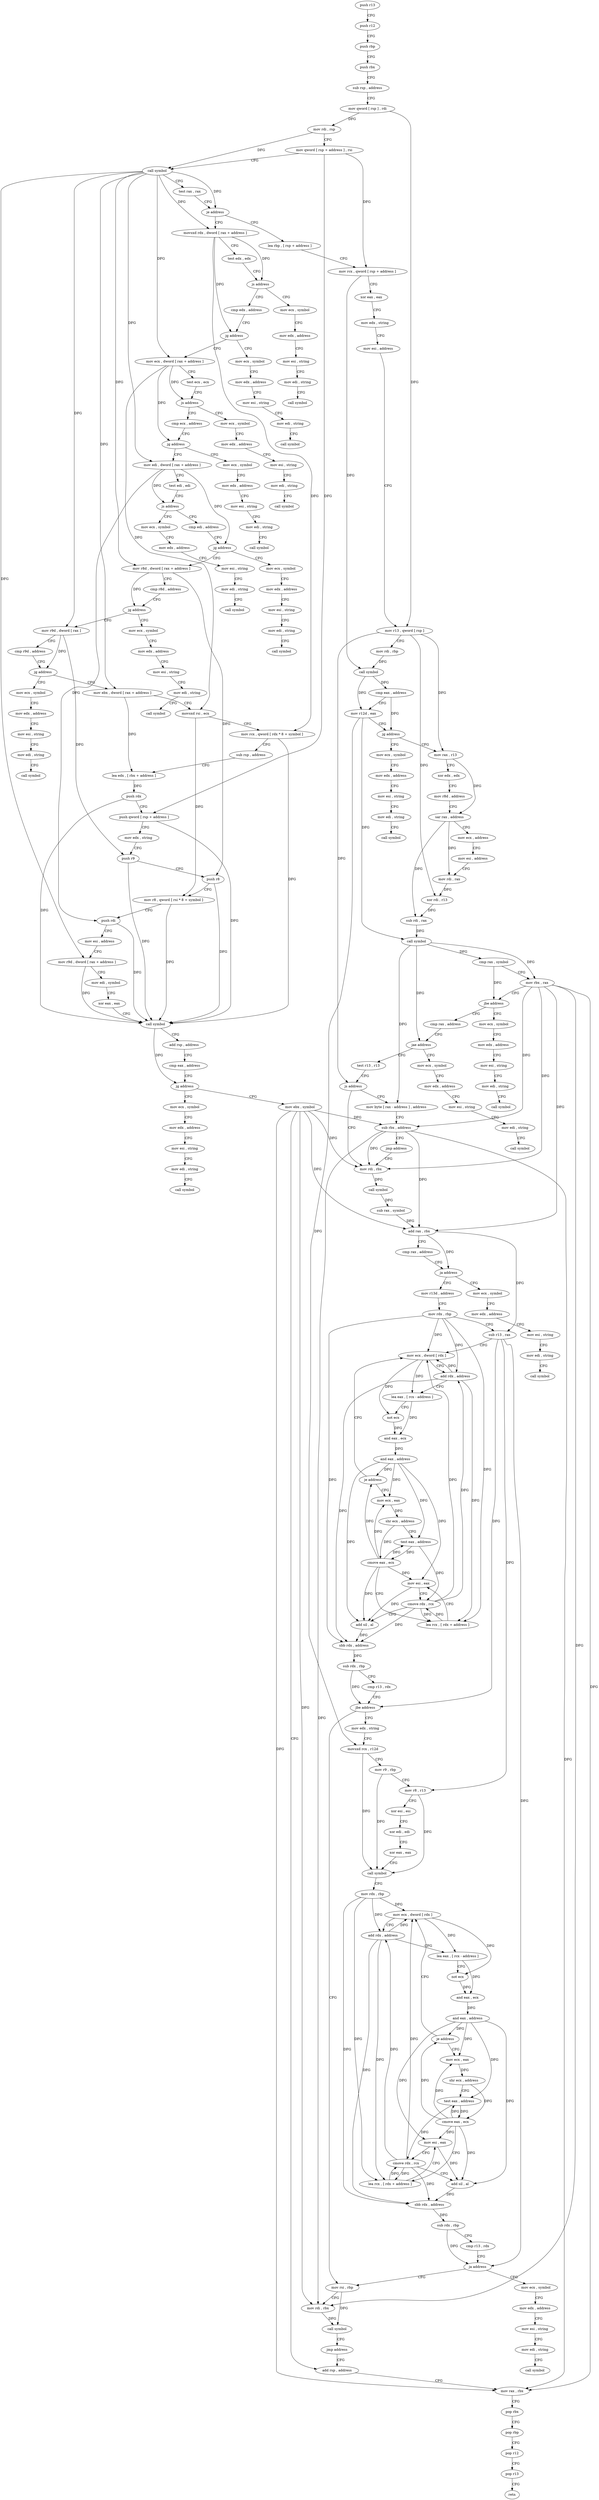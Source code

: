 digraph "func" {
"4251216" [label = "push r13" ]
"4251218" [label = "push r12" ]
"4251220" [label = "push rbp" ]
"4251221" [label = "push rbx" ]
"4251222" [label = "sub rsp , address" ]
"4251226" [label = "mov qword [ rsp ] , rdi" ]
"4251230" [label = "mov rdi , rsp" ]
"4251233" [label = "mov qword [ rsp + address ] , rsi" ]
"4251238" [label = "call symbol" ]
"4251243" [label = "test rax , rax" ]
"4251246" [label = "je address" ]
"4251448" [label = "lea rbp , [ rsp + address ]" ]
"4251252" [label = "movsxd rdx , dword [ rax + address ]" ]
"4251453" [label = "mov rcx , qword [ rsp + address ]" ]
"4251458" [label = "xor eax , eax" ]
"4251460" [label = "mov edx , string" ]
"4251465" [label = "mov esi , address" ]
"4251470" [label = "mov r13 , qword [ rsp ]" ]
"4251474" [label = "mov rdi , rbp" ]
"4251477" [label = "call symbol" ]
"4251482" [label = "cmp eax , address" ]
"4251485" [label = "mov r12d , eax" ]
"4251488" [label = "jg address" ]
"4252065" [label = "mov ecx , symbol" ]
"4251494" [label = "mov rax , r13" ]
"4251256" [label = "test edx , edx" ]
"4251258" [label = "js address" ]
"4252015" [label = "mov ecx , symbol" ]
"4251264" [label = "cmp edx , address" ]
"4252070" [label = "mov edx , address" ]
"4252075" [label = "mov esi , string" ]
"4252080" [label = "mov edi , string" ]
"4252085" [label = "call symbol" ]
"4251497" [label = "xor edx , edx" ]
"4251499" [label = "mov r8d , address" ]
"4251505" [label = "sar rax , address" ]
"4251509" [label = "mov ecx , address" ]
"4251514" [label = "mov esi , address" ]
"4251519" [label = "mov rdi , rax" ]
"4251522" [label = "xor rdi , r13" ]
"4251525" [label = "sub rdi , rax" ]
"4251528" [label = "call symbol" ]
"4251533" [label = "cmp rax , symbol" ]
"4251539" [label = "mov rbx , rax" ]
"4251542" [label = "jbe address" ]
"4252115" [label = "mov ecx , symbol" ]
"4251548" [label = "cmp rax , address" ]
"4252020" [label = "mov edx , address" ]
"4252025" [label = "mov esi , string" ]
"4252030" [label = "mov edi , string" ]
"4252035" [label = "call symbol" ]
"4251267" [label = "jg address" ]
"4251990" [label = "mov ecx , symbol" ]
"4251273" [label = "mov ecx , dword [ rax + address ]" ]
"4252120" [label = "mov edx , address" ]
"4252125" [label = "mov esi , string" ]
"4252130" [label = "mov edi , string" ]
"4252135" [label = "call symbol" ]
"4251554" [label = "jae address" ]
"4252090" [label = "mov ecx , symbol" ]
"4251560" [label = "test r13 , r13" ]
"4251995" [label = "mov edx , address" ]
"4252000" [label = "mov esi , string" ]
"4252005" [label = "mov edi , string" ]
"4252010" [label = "call symbol" ]
"4251276" [label = "test ecx , ecx" ]
"4251278" [label = "js address" ]
"4251965" [label = "mov ecx , symbol" ]
"4251284" [label = "cmp ecx , address" ]
"4252095" [label = "mov edx , address" ]
"4252100" [label = "mov esi , string" ]
"4252105" [label = "mov edi , string" ]
"4252110" [label = "call symbol" ]
"4251563" [label = "js address" ]
"4251688" [label = "mov byte [ rax - address ] , address" ]
"4251565" [label = "mov rdi , rbx" ]
"4251970" [label = "mov edx , address" ]
"4251975" [label = "mov esi , string" ]
"4251980" [label = "mov edi , string" ]
"4251985" [label = "call symbol" ]
"4251287" [label = "jg address" ]
"4251940" [label = "mov ecx , symbol" ]
"4251293" [label = "mov edi , dword [ rax + address ]" ]
"4251692" [label = "sub rbx , address" ]
"4251696" [label = "jmp address" ]
"4251568" [label = "call symbol" ]
"4251573" [label = "sub rax , symbol" ]
"4251579" [label = "add rax , rbx" ]
"4251582" [label = "cmp rax , address" ]
"4251588" [label = "ja address" ]
"4252040" [label = "mov ecx , symbol" ]
"4251594" [label = "mov r13d , address" ]
"4251945" [label = "mov edx , address" ]
"4251950" [label = "mov esi , string" ]
"4251955" [label = "mov edi , string" ]
"4251960" [label = "call symbol" ]
"4251296" [label = "test edi , edi" ]
"4251298" [label = "js address" ]
"4251915" [label = "mov ecx , symbol" ]
"4251304" [label = "cmp edi , address" ]
"4252045" [label = "mov edx , address" ]
"4252050" [label = "mov esi , string" ]
"4252055" [label = "mov edi , string" ]
"4252060" [label = "call symbol" ]
"4251600" [label = "mov rdx , rbp" ]
"4251603" [label = "sub r13 , rax" ]
"4251606" [label = "mov ecx , dword [ rdx ]" ]
"4251920" [label = "mov edx , address" ]
"4251925" [label = "mov esi , string" ]
"4251930" [label = "mov edi , string" ]
"4251935" [label = "call symbol" ]
"4251307" [label = "jg address" ]
"4251890" [label = "mov ecx , symbol" ]
"4251313" [label = "mov r8d , dword [ rax + address ]" ]
"4251608" [label = "add rdx , address" ]
"4251612" [label = "lea eax , [ rcx - address ]" ]
"4251618" [label = "not ecx" ]
"4251620" [label = "and eax , ecx" ]
"4251622" [label = "and eax , address" ]
"4251627" [label = "je address" ]
"4251629" [label = "mov ecx , eax" ]
"4251631" [label = "shr ecx , address" ]
"4251634" [label = "test eax , address" ]
"4251639" [label = "cmove eax , ecx" ]
"4251642" [label = "lea rcx , [ rdx + address ]" ]
"4251646" [label = "mov esi , eax" ]
"4251648" [label = "cmove rdx , rcx" ]
"4251652" [label = "add sil , al" ]
"4251655" [label = "sbb rdx , address" ]
"4251659" [label = "sub rdx , rbp" ]
"4251662" [label = "cmp r13 , rdx" ]
"4251665" [label = "jbe address" ]
"4251701" [label = "mov edx , string" ]
"4251667" [label = "mov rsi , rbp" ]
"4251895" [label = "mov edx , address" ]
"4251900" [label = "mov esi , string" ]
"4251905" [label = "mov edi , string" ]
"4251910" [label = "call symbol" ]
"4251317" [label = "cmp r8d , address" ]
"4251321" [label = "jg address" ]
"4251865" [label = "mov ecx , symbol" ]
"4251327" [label = "mov r9d , dword [ rax ]" ]
"4251706" [label = "movsxd rcx , r12d" ]
"4251709" [label = "mov r9 , rbp" ]
"4251712" [label = "mov r8 , r13" ]
"4251715" [label = "xor esi , esi" ]
"4251717" [label = "xor edi , edi" ]
"4251719" [label = "xor eax , eax" ]
"4251721" [label = "call symbol" ]
"4251726" [label = "mov rdx , rbp" ]
"4251729" [label = "mov ecx , dword [ rdx ]" ]
"4251670" [label = "mov rdi , rbx" ]
"4251673" [label = "call symbol" ]
"4251678" [label = "jmp address" ]
"4251428" [label = "add rsp , address" ]
"4251870" [label = "mov edx , address" ]
"4251875" [label = "mov esi , string" ]
"4251880" [label = "mov edi , string" ]
"4251885" [label = "call symbol" ]
"4251330" [label = "cmp r9d , address" ]
"4251334" [label = "jg address" ]
"4251840" [label = "mov ecx , symbol" ]
"4251340" [label = "mov ebx , dword [ rax + address ]" ]
"4251731" [label = "add rdx , address" ]
"4251735" [label = "lea eax , [ rcx - address ]" ]
"4251741" [label = "not ecx" ]
"4251743" [label = "and eax , ecx" ]
"4251745" [label = "and eax , address" ]
"4251750" [label = "je address" ]
"4251752" [label = "mov ecx , eax" ]
"4251754" [label = "shr ecx , address" ]
"4251757" [label = "test eax , address" ]
"4251762" [label = "cmove eax , ecx" ]
"4251765" [label = "lea rcx , [ rdx + address ]" ]
"4251769" [label = "mov esi , eax" ]
"4251771" [label = "cmove rdx , rcx" ]
"4251775" [label = "add sil , al" ]
"4251778" [label = "sbb rdx , address" ]
"4251782" [label = "sub rdx , rbp" ]
"4251785" [label = "cmp r13 , rdx" ]
"4251788" [label = "ja address" ]
"4251790" [label = "mov ecx , symbol" ]
"4251432" [label = "mov rax , rbx" ]
"4251435" [label = "pop rbx" ]
"4251436" [label = "pop rbp" ]
"4251437" [label = "pop r12" ]
"4251439" [label = "pop r13" ]
"4251441" [label = "retn" ]
"4251845" [label = "mov edx , address" ]
"4251850" [label = "mov esi , string" ]
"4251855" [label = "mov edi , string" ]
"4251860" [label = "call symbol" ]
"4251343" [label = "movsxd rsi , ecx" ]
"4251346" [label = "mov rcx , qword [ rdx * 8 + symbol ]" ]
"4251354" [label = "sub rsp , address" ]
"4251358" [label = "lea edx , [ rbx + address ]" ]
"4251364" [label = "push rdx" ]
"4251365" [label = "push qword [ rsp + address ]" ]
"4251369" [label = "mov edx , string" ]
"4251374" [label = "push r9" ]
"4251376" [label = "push r8" ]
"4251378" [label = "mov r8 , qword [ rsi * 8 + symbol ]" ]
"4251386" [label = "push rdi" ]
"4251387" [label = "mov esi , address" ]
"4251392" [label = "mov r9d , dword [ rax + address ]" ]
"4251396" [label = "mov edi , symbol" ]
"4251401" [label = "xor eax , eax" ]
"4251403" [label = "call symbol" ]
"4251408" [label = "add rsp , address" ]
"4251412" [label = "cmp eax , address" ]
"4251417" [label = "jg address" ]
"4251815" [label = "mov ecx , symbol" ]
"4251423" [label = "mov ebx , symbol" ]
"4251795" [label = "mov edx , address" ]
"4251800" [label = "mov esi , string" ]
"4251805" [label = "mov edi , string" ]
"4251810" [label = "call symbol" ]
"4251820" [label = "mov edx , address" ]
"4251825" [label = "mov esi , string" ]
"4251830" [label = "mov edi , string" ]
"4251835" [label = "call symbol" ]
"4251216" -> "4251218" [ label = "CFG" ]
"4251218" -> "4251220" [ label = "CFG" ]
"4251220" -> "4251221" [ label = "CFG" ]
"4251221" -> "4251222" [ label = "CFG" ]
"4251222" -> "4251226" [ label = "CFG" ]
"4251226" -> "4251230" [ label = "DFG" ]
"4251226" -> "4251470" [ label = "DFG" ]
"4251230" -> "4251233" [ label = "CFG" ]
"4251230" -> "4251238" [ label = "DFG" ]
"4251233" -> "4251238" [ label = "CFG" ]
"4251233" -> "4251453" [ label = "DFG" ]
"4251233" -> "4251365" [ label = "DFG" ]
"4251238" -> "4251243" [ label = "CFG" ]
"4251238" -> "4251246" [ label = "DFG" ]
"4251238" -> "4251252" [ label = "DFG" ]
"4251238" -> "4251273" [ label = "DFG" ]
"4251238" -> "4251293" [ label = "DFG" ]
"4251238" -> "4251313" [ label = "DFG" ]
"4251238" -> "4251327" [ label = "DFG" ]
"4251238" -> "4251340" [ label = "DFG" ]
"4251238" -> "4251392" [ label = "DFG" ]
"4251243" -> "4251246" [ label = "CFG" ]
"4251246" -> "4251448" [ label = "CFG" ]
"4251246" -> "4251252" [ label = "CFG" ]
"4251448" -> "4251453" [ label = "CFG" ]
"4251252" -> "4251256" [ label = "CFG" ]
"4251252" -> "4251258" [ label = "DFG" ]
"4251252" -> "4251267" [ label = "DFG" ]
"4251252" -> "4251346" [ label = "DFG" ]
"4251453" -> "4251458" [ label = "CFG" ]
"4251453" -> "4251477" [ label = "DFG" ]
"4251458" -> "4251460" [ label = "CFG" ]
"4251460" -> "4251465" [ label = "CFG" ]
"4251465" -> "4251470" [ label = "CFG" ]
"4251470" -> "4251474" [ label = "CFG" ]
"4251470" -> "4251494" [ label = "DFG" ]
"4251470" -> "4251522" [ label = "DFG" ]
"4251470" -> "4251563" [ label = "DFG" ]
"4251474" -> "4251477" [ label = "DFG" ]
"4251477" -> "4251482" [ label = "DFG" ]
"4251477" -> "4251485" [ label = "DFG" ]
"4251482" -> "4251485" [ label = "CFG" ]
"4251482" -> "4251488" [ label = "DFG" ]
"4251485" -> "4251488" [ label = "CFG" ]
"4251485" -> "4251528" [ label = "DFG" ]
"4251485" -> "4251706" [ label = "DFG" ]
"4251488" -> "4252065" [ label = "CFG" ]
"4251488" -> "4251494" [ label = "CFG" ]
"4252065" -> "4252070" [ label = "CFG" ]
"4251494" -> "4251497" [ label = "CFG" ]
"4251494" -> "4251505" [ label = "DFG" ]
"4251256" -> "4251258" [ label = "CFG" ]
"4251258" -> "4252015" [ label = "CFG" ]
"4251258" -> "4251264" [ label = "CFG" ]
"4252015" -> "4252020" [ label = "CFG" ]
"4251264" -> "4251267" [ label = "CFG" ]
"4252070" -> "4252075" [ label = "CFG" ]
"4252075" -> "4252080" [ label = "CFG" ]
"4252080" -> "4252085" [ label = "CFG" ]
"4251497" -> "4251499" [ label = "CFG" ]
"4251499" -> "4251505" [ label = "CFG" ]
"4251505" -> "4251509" [ label = "CFG" ]
"4251505" -> "4251519" [ label = "DFG" ]
"4251505" -> "4251525" [ label = "DFG" ]
"4251509" -> "4251514" [ label = "CFG" ]
"4251514" -> "4251519" [ label = "CFG" ]
"4251519" -> "4251522" [ label = "DFG" ]
"4251522" -> "4251525" [ label = "DFG" ]
"4251525" -> "4251528" [ label = "DFG" ]
"4251528" -> "4251533" [ label = "DFG" ]
"4251528" -> "4251539" [ label = "DFG" ]
"4251528" -> "4251554" [ label = "DFG" ]
"4251528" -> "4251688" [ label = "DFG" ]
"4251533" -> "4251539" [ label = "CFG" ]
"4251533" -> "4251542" [ label = "DFG" ]
"4251539" -> "4251542" [ label = "CFG" ]
"4251539" -> "4251692" [ label = "DFG" ]
"4251539" -> "4251565" [ label = "DFG" ]
"4251539" -> "4251579" [ label = "DFG" ]
"4251539" -> "4251670" [ label = "DFG" ]
"4251539" -> "4251432" [ label = "DFG" ]
"4251542" -> "4252115" [ label = "CFG" ]
"4251542" -> "4251548" [ label = "CFG" ]
"4252115" -> "4252120" [ label = "CFG" ]
"4251548" -> "4251554" [ label = "CFG" ]
"4252020" -> "4252025" [ label = "CFG" ]
"4252025" -> "4252030" [ label = "CFG" ]
"4252030" -> "4252035" [ label = "CFG" ]
"4251267" -> "4251990" [ label = "CFG" ]
"4251267" -> "4251273" [ label = "CFG" ]
"4251990" -> "4251995" [ label = "CFG" ]
"4251273" -> "4251276" [ label = "CFG" ]
"4251273" -> "4251278" [ label = "DFG" ]
"4251273" -> "4251287" [ label = "DFG" ]
"4251273" -> "4251343" [ label = "DFG" ]
"4252120" -> "4252125" [ label = "CFG" ]
"4252125" -> "4252130" [ label = "CFG" ]
"4252130" -> "4252135" [ label = "CFG" ]
"4251554" -> "4252090" [ label = "CFG" ]
"4251554" -> "4251560" [ label = "CFG" ]
"4252090" -> "4252095" [ label = "CFG" ]
"4251560" -> "4251563" [ label = "CFG" ]
"4251995" -> "4252000" [ label = "CFG" ]
"4252000" -> "4252005" [ label = "CFG" ]
"4252005" -> "4252010" [ label = "CFG" ]
"4251276" -> "4251278" [ label = "CFG" ]
"4251278" -> "4251965" [ label = "CFG" ]
"4251278" -> "4251284" [ label = "CFG" ]
"4251965" -> "4251970" [ label = "CFG" ]
"4251284" -> "4251287" [ label = "CFG" ]
"4252095" -> "4252100" [ label = "CFG" ]
"4252100" -> "4252105" [ label = "CFG" ]
"4252105" -> "4252110" [ label = "CFG" ]
"4251563" -> "4251688" [ label = "CFG" ]
"4251563" -> "4251565" [ label = "CFG" ]
"4251688" -> "4251692" [ label = "CFG" ]
"4251565" -> "4251568" [ label = "DFG" ]
"4251970" -> "4251975" [ label = "CFG" ]
"4251975" -> "4251980" [ label = "CFG" ]
"4251980" -> "4251985" [ label = "CFG" ]
"4251287" -> "4251940" [ label = "CFG" ]
"4251287" -> "4251293" [ label = "CFG" ]
"4251940" -> "4251945" [ label = "CFG" ]
"4251293" -> "4251296" [ label = "CFG" ]
"4251293" -> "4251298" [ label = "DFG" ]
"4251293" -> "4251307" [ label = "DFG" ]
"4251293" -> "4251386" [ label = "DFG" ]
"4251692" -> "4251696" [ label = "CFG" ]
"4251692" -> "4251565" [ label = "DFG" ]
"4251692" -> "4251579" [ label = "DFG" ]
"4251692" -> "4251670" [ label = "DFG" ]
"4251692" -> "4251432" [ label = "DFG" ]
"4251696" -> "4251565" [ label = "CFG" ]
"4251568" -> "4251573" [ label = "DFG" ]
"4251573" -> "4251579" [ label = "DFG" ]
"4251579" -> "4251582" [ label = "CFG" ]
"4251579" -> "4251588" [ label = "DFG" ]
"4251579" -> "4251603" [ label = "DFG" ]
"4251582" -> "4251588" [ label = "CFG" ]
"4251588" -> "4252040" [ label = "CFG" ]
"4251588" -> "4251594" [ label = "CFG" ]
"4252040" -> "4252045" [ label = "CFG" ]
"4251594" -> "4251600" [ label = "CFG" ]
"4251945" -> "4251950" [ label = "CFG" ]
"4251950" -> "4251955" [ label = "CFG" ]
"4251955" -> "4251960" [ label = "CFG" ]
"4251296" -> "4251298" [ label = "CFG" ]
"4251298" -> "4251915" [ label = "CFG" ]
"4251298" -> "4251304" [ label = "CFG" ]
"4251915" -> "4251920" [ label = "CFG" ]
"4251304" -> "4251307" [ label = "CFG" ]
"4252045" -> "4252050" [ label = "CFG" ]
"4252050" -> "4252055" [ label = "CFG" ]
"4252055" -> "4252060" [ label = "CFG" ]
"4251600" -> "4251603" [ label = "CFG" ]
"4251600" -> "4251606" [ label = "DFG" ]
"4251600" -> "4251608" [ label = "DFG" ]
"4251600" -> "4251642" [ label = "DFG" ]
"4251600" -> "4251655" [ label = "DFG" ]
"4251603" -> "4251606" [ label = "CFG" ]
"4251603" -> "4251665" [ label = "DFG" ]
"4251603" -> "4251712" [ label = "DFG" ]
"4251603" -> "4251788" [ label = "DFG" ]
"4251606" -> "4251608" [ label = "CFG" ]
"4251606" -> "4251612" [ label = "DFG" ]
"4251606" -> "4251618" [ label = "DFG" ]
"4251920" -> "4251925" [ label = "CFG" ]
"4251925" -> "4251930" [ label = "CFG" ]
"4251930" -> "4251935" [ label = "CFG" ]
"4251307" -> "4251890" [ label = "CFG" ]
"4251307" -> "4251313" [ label = "CFG" ]
"4251890" -> "4251895" [ label = "CFG" ]
"4251313" -> "4251317" [ label = "CFG" ]
"4251313" -> "4251321" [ label = "DFG" ]
"4251313" -> "4251376" [ label = "DFG" ]
"4251608" -> "4251612" [ label = "CFG" ]
"4251608" -> "4251606" [ label = "DFG" ]
"4251608" -> "4251642" [ label = "DFG" ]
"4251608" -> "4251655" [ label = "DFG" ]
"4251612" -> "4251618" [ label = "CFG" ]
"4251612" -> "4251620" [ label = "DFG" ]
"4251618" -> "4251620" [ label = "DFG" ]
"4251620" -> "4251622" [ label = "DFG" ]
"4251622" -> "4251627" [ label = "DFG" ]
"4251622" -> "4251629" [ label = "DFG" ]
"4251622" -> "4251634" [ label = "DFG" ]
"4251622" -> "4251646" [ label = "DFG" ]
"4251622" -> "4251652" [ label = "DFG" ]
"4251627" -> "4251606" [ label = "CFG" ]
"4251627" -> "4251629" [ label = "CFG" ]
"4251629" -> "4251631" [ label = "DFG" ]
"4251631" -> "4251634" [ label = "CFG" ]
"4251631" -> "4251639" [ label = "DFG" ]
"4251634" -> "4251639" [ label = "DFG" ]
"4251634" -> "4251648" [ label = "DFG" ]
"4251639" -> "4251642" [ label = "CFG" ]
"4251639" -> "4251627" [ label = "DFG" ]
"4251639" -> "4251629" [ label = "DFG" ]
"4251639" -> "4251634" [ label = "DFG" ]
"4251639" -> "4251646" [ label = "DFG" ]
"4251639" -> "4251652" [ label = "DFG" ]
"4251642" -> "4251646" [ label = "CFG" ]
"4251642" -> "4251648" [ label = "DFG" ]
"4251646" -> "4251648" [ label = "CFG" ]
"4251646" -> "4251652" [ label = "DFG" ]
"4251648" -> "4251652" [ label = "CFG" ]
"4251648" -> "4251606" [ label = "DFG" ]
"4251648" -> "4251608" [ label = "DFG" ]
"4251648" -> "4251642" [ label = "DFG" ]
"4251648" -> "4251655" [ label = "DFG" ]
"4251652" -> "4251655" [ label = "DFG" ]
"4251655" -> "4251659" [ label = "DFG" ]
"4251659" -> "4251662" [ label = "CFG" ]
"4251659" -> "4251665" [ label = "DFG" ]
"4251662" -> "4251665" [ label = "CFG" ]
"4251665" -> "4251701" [ label = "CFG" ]
"4251665" -> "4251667" [ label = "CFG" ]
"4251701" -> "4251706" [ label = "CFG" ]
"4251667" -> "4251670" [ label = "CFG" ]
"4251667" -> "4251673" [ label = "DFG" ]
"4251895" -> "4251900" [ label = "CFG" ]
"4251900" -> "4251905" [ label = "CFG" ]
"4251905" -> "4251910" [ label = "CFG" ]
"4251317" -> "4251321" [ label = "CFG" ]
"4251321" -> "4251865" [ label = "CFG" ]
"4251321" -> "4251327" [ label = "CFG" ]
"4251865" -> "4251870" [ label = "CFG" ]
"4251327" -> "4251330" [ label = "CFG" ]
"4251327" -> "4251334" [ label = "DFG" ]
"4251327" -> "4251374" [ label = "DFG" ]
"4251706" -> "4251709" [ label = "CFG" ]
"4251706" -> "4251721" [ label = "DFG" ]
"4251709" -> "4251712" [ label = "CFG" ]
"4251709" -> "4251721" [ label = "DFG" ]
"4251712" -> "4251715" [ label = "CFG" ]
"4251712" -> "4251721" [ label = "DFG" ]
"4251715" -> "4251717" [ label = "CFG" ]
"4251717" -> "4251719" [ label = "CFG" ]
"4251719" -> "4251721" [ label = "CFG" ]
"4251721" -> "4251726" [ label = "CFG" ]
"4251726" -> "4251729" [ label = "DFG" ]
"4251726" -> "4251731" [ label = "DFG" ]
"4251726" -> "4251765" [ label = "DFG" ]
"4251726" -> "4251778" [ label = "DFG" ]
"4251729" -> "4251731" [ label = "CFG" ]
"4251729" -> "4251735" [ label = "DFG" ]
"4251729" -> "4251741" [ label = "DFG" ]
"4251670" -> "4251673" [ label = "DFG" ]
"4251673" -> "4251678" [ label = "CFG" ]
"4251678" -> "4251428" [ label = "CFG" ]
"4251428" -> "4251432" [ label = "CFG" ]
"4251870" -> "4251875" [ label = "CFG" ]
"4251875" -> "4251880" [ label = "CFG" ]
"4251880" -> "4251885" [ label = "CFG" ]
"4251330" -> "4251334" [ label = "CFG" ]
"4251334" -> "4251840" [ label = "CFG" ]
"4251334" -> "4251340" [ label = "CFG" ]
"4251840" -> "4251845" [ label = "CFG" ]
"4251340" -> "4251343" [ label = "CFG" ]
"4251340" -> "4251358" [ label = "DFG" ]
"4251731" -> "4251735" [ label = "CFG" ]
"4251731" -> "4251729" [ label = "DFG" ]
"4251731" -> "4251765" [ label = "DFG" ]
"4251731" -> "4251778" [ label = "DFG" ]
"4251735" -> "4251741" [ label = "CFG" ]
"4251735" -> "4251743" [ label = "DFG" ]
"4251741" -> "4251743" [ label = "DFG" ]
"4251743" -> "4251745" [ label = "DFG" ]
"4251745" -> "4251750" [ label = "DFG" ]
"4251745" -> "4251752" [ label = "DFG" ]
"4251745" -> "4251757" [ label = "DFG" ]
"4251745" -> "4251769" [ label = "DFG" ]
"4251745" -> "4251775" [ label = "DFG" ]
"4251750" -> "4251729" [ label = "CFG" ]
"4251750" -> "4251752" [ label = "CFG" ]
"4251752" -> "4251754" [ label = "DFG" ]
"4251754" -> "4251757" [ label = "CFG" ]
"4251754" -> "4251762" [ label = "DFG" ]
"4251757" -> "4251762" [ label = "DFG" ]
"4251757" -> "4251771" [ label = "DFG" ]
"4251762" -> "4251765" [ label = "CFG" ]
"4251762" -> "4251750" [ label = "DFG" ]
"4251762" -> "4251752" [ label = "DFG" ]
"4251762" -> "4251757" [ label = "DFG" ]
"4251762" -> "4251769" [ label = "DFG" ]
"4251762" -> "4251775" [ label = "DFG" ]
"4251765" -> "4251769" [ label = "CFG" ]
"4251765" -> "4251771" [ label = "DFG" ]
"4251769" -> "4251771" [ label = "CFG" ]
"4251769" -> "4251775" [ label = "DFG" ]
"4251771" -> "4251775" [ label = "CFG" ]
"4251771" -> "4251729" [ label = "DFG" ]
"4251771" -> "4251731" [ label = "DFG" ]
"4251771" -> "4251765" [ label = "DFG" ]
"4251771" -> "4251778" [ label = "DFG" ]
"4251775" -> "4251778" [ label = "DFG" ]
"4251778" -> "4251782" [ label = "DFG" ]
"4251782" -> "4251785" [ label = "CFG" ]
"4251782" -> "4251788" [ label = "DFG" ]
"4251785" -> "4251788" [ label = "CFG" ]
"4251788" -> "4251667" [ label = "CFG" ]
"4251788" -> "4251790" [ label = "CFG" ]
"4251790" -> "4251795" [ label = "CFG" ]
"4251432" -> "4251435" [ label = "CFG" ]
"4251435" -> "4251436" [ label = "CFG" ]
"4251436" -> "4251437" [ label = "CFG" ]
"4251437" -> "4251439" [ label = "CFG" ]
"4251439" -> "4251441" [ label = "CFG" ]
"4251845" -> "4251850" [ label = "CFG" ]
"4251850" -> "4251855" [ label = "CFG" ]
"4251855" -> "4251860" [ label = "CFG" ]
"4251343" -> "4251346" [ label = "CFG" ]
"4251343" -> "4251378" [ label = "DFG" ]
"4251346" -> "4251354" [ label = "CFG" ]
"4251346" -> "4251403" [ label = "DFG" ]
"4251354" -> "4251358" [ label = "CFG" ]
"4251358" -> "4251364" [ label = "DFG" ]
"4251364" -> "4251365" [ label = "CFG" ]
"4251364" -> "4251403" [ label = "DFG" ]
"4251365" -> "4251369" [ label = "CFG" ]
"4251365" -> "4251403" [ label = "DFG" ]
"4251369" -> "4251374" [ label = "CFG" ]
"4251374" -> "4251376" [ label = "CFG" ]
"4251374" -> "4251403" [ label = "DFG" ]
"4251376" -> "4251378" [ label = "CFG" ]
"4251376" -> "4251403" [ label = "DFG" ]
"4251378" -> "4251386" [ label = "CFG" ]
"4251378" -> "4251403" [ label = "DFG" ]
"4251386" -> "4251387" [ label = "CFG" ]
"4251386" -> "4251403" [ label = "DFG" ]
"4251387" -> "4251392" [ label = "CFG" ]
"4251392" -> "4251396" [ label = "CFG" ]
"4251392" -> "4251403" [ label = "DFG" ]
"4251396" -> "4251401" [ label = "CFG" ]
"4251401" -> "4251403" [ label = "CFG" ]
"4251403" -> "4251408" [ label = "CFG" ]
"4251403" -> "4251417" [ label = "DFG" ]
"4251408" -> "4251412" [ label = "CFG" ]
"4251412" -> "4251417" [ label = "CFG" ]
"4251417" -> "4251815" [ label = "CFG" ]
"4251417" -> "4251423" [ label = "CFG" ]
"4251815" -> "4251820" [ label = "CFG" ]
"4251423" -> "4251428" [ label = "CFG" ]
"4251423" -> "4251692" [ label = "DFG" ]
"4251423" -> "4251565" [ label = "DFG" ]
"4251423" -> "4251579" [ label = "DFG" ]
"4251423" -> "4251670" [ label = "DFG" ]
"4251423" -> "4251432" [ label = "DFG" ]
"4251795" -> "4251800" [ label = "CFG" ]
"4251800" -> "4251805" [ label = "CFG" ]
"4251805" -> "4251810" [ label = "CFG" ]
"4251820" -> "4251825" [ label = "CFG" ]
"4251825" -> "4251830" [ label = "CFG" ]
"4251830" -> "4251835" [ label = "CFG" ]
}
